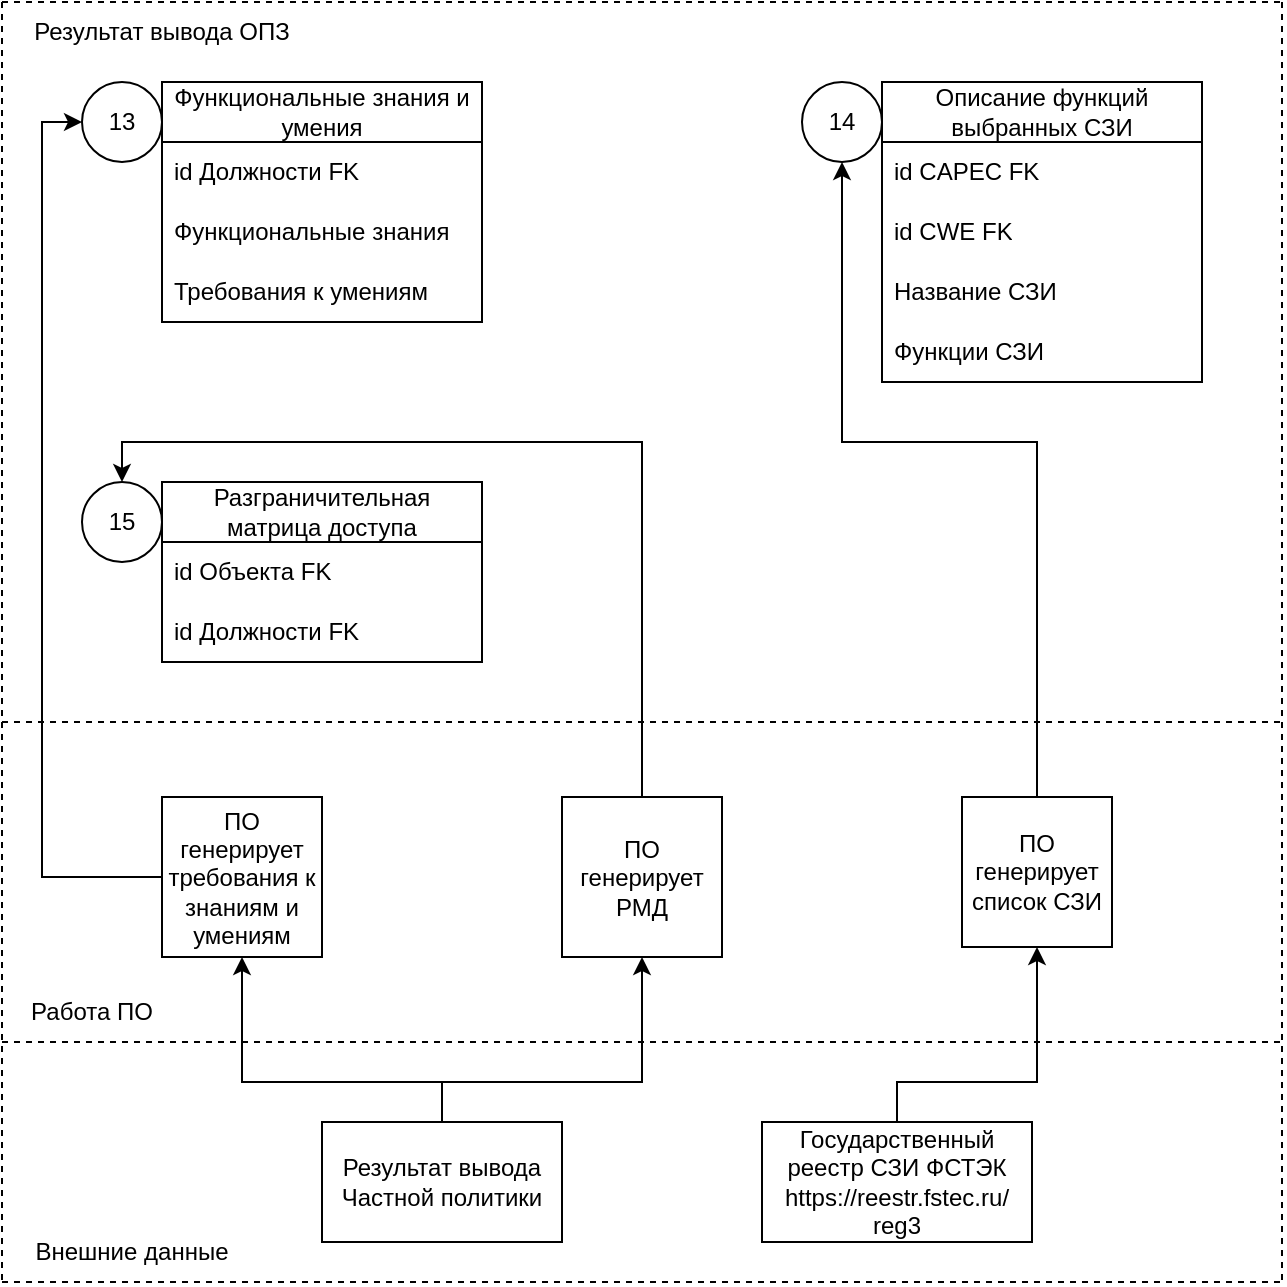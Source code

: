 <mxfile version="24.8.6">
  <diagram name="Страница — 1" id="ICKh0Rubx5kFhzMo8I9A">
    <mxGraphModel dx="1386" dy="783" grid="1" gridSize="10" guides="1" tooltips="1" connect="1" arrows="1" fold="1" page="1" pageScale="1" pageWidth="827" pageHeight="1169" math="0" shadow="0">
      <root>
        <mxCell id="0" />
        <mxCell id="1" parent="0" />
        <mxCell id="rjg_p7jUvO2MHr7AOark-2" value="" style="endArrow=none;dashed=1;html=1;rounded=0;" parent="1" edge="1">
          <mxGeometry width="50" height="50" relative="1" as="geometry">
            <mxPoint x="40" y="200" as="sourcePoint" />
            <mxPoint x="680" y="200" as="targetPoint" />
          </mxGeometry>
        </mxCell>
        <mxCell id="rjg_p7jUvO2MHr7AOark-3" value="" style="endArrow=none;dashed=1;html=1;rounded=0;" parent="1" edge="1">
          <mxGeometry width="50" height="50" relative="1" as="geometry">
            <mxPoint x="40" y="720" as="sourcePoint" />
            <mxPoint x="680" y="720" as="targetPoint" />
          </mxGeometry>
        </mxCell>
        <mxCell id="rjg_p7jUvO2MHr7AOark-4" value="" style="endArrow=none;dashed=1;html=1;rounded=0;" parent="1" edge="1">
          <mxGeometry width="50" height="50" relative="1" as="geometry">
            <mxPoint x="40" y="200" as="sourcePoint" />
            <mxPoint x="40" y="840" as="targetPoint" />
          </mxGeometry>
        </mxCell>
        <mxCell id="rjg_p7jUvO2MHr7AOark-5" value="" style="endArrow=none;dashed=1;html=1;rounded=0;" parent="1" edge="1">
          <mxGeometry width="50" height="50" relative="1" as="geometry">
            <mxPoint x="680" y="200" as="sourcePoint" />
            <mxPoint x="680" y="840" as="targetPoint" />
          </mxGeometry>
        </mxCell>
        <mxCell id="rjg_p7jUvO2MHr7AOark-25" value="Функциональные знания и умения" style="swimlane;fontStyle=0;childLayout=stackLayout;horizontal=1;startSize=30;horizontalStack=0;resizeParent=1;resizeParentMax=0;resizeLast=0;collapsible=1;marginBottom=0;whiteSpace=wrap;html=1;" parent="1" vertex="1">
          <mxGeometry x="120" y="240" width="160" height="120" as="geometry" />
        </mxCell>
        <mxCell id="rjg_p7jUvO2MHr7AOark-26" value="id Должности FK" style="text;strokeColor=none;fillColor=none;align=left;verticalAlign=middle;spacingLeft=4;spacingRight=4;overflow=hidden;points=[[0,0.5],[1,0.5]];portConstraint=eastwest;rotatable=0;whiteSpace=wrap;html=1;" parent="rjg_p7jUvO2MHr7AOark-25" vertex="1">
          <mxGeometry y="30" width="160" height="30" as="geometry" />
        </mxCell>
        <mxCell id="rjg_p7jUvO2MHr7AOark-27" value="Функциональные знания" style="text;strokeColor=none;fillColor=none;align=left;verticalAlign=middle;spacingLeft=4;spacingRight=4;overflow=hidden;points=[[0,0.5],[1,0.5]];portConstraint=eastwest;rotatable=0;whiteSpace=wrap;html=1;" parent="rjg_p7jUvO2MHr7AOark-25" vertex="1">
          <mxGeometry y="60" width="160" height="30" as="geometry" />
        </mxCell>
        <mxCell id="rjg_p7jUvO2MHr7AOark-28" value="Требования к умениям" style="text;strokeColor=none;fillColor=none;align=left;verticalAlign=middle;spacingLeft=4;spacingRight=4;overflow=hidden;points=[[0,0.5],[1,0.5]];portConstraint=eastwest;rotatable=0;whiteSpace=wrap;html=1;" parent="rjg_p7jUvO2MHr7AOark-25" vertex="1">
          <mxGeometry y="90" width="160" height="30" as="geometry" />
        </mxCell>
        <mxCell id="rjg_p7jUvO2MHr7AOark-29" value="Описание функций выбранных СЗИ" style="swimlane;fontStyle=0;childLayout=stackLayout;horizontal=1;startSize=30;horizontalStack=0;resizeParent=1;resizeParentMax=0;resizeLast=0;collapsible=1;marginBottom=0;whiteSpace=wrap;html=1;" parent="1" vertex="1">
          <mxGeometry x="480" y="240" width="160" height="150" as="geometry" />
        </mxCell>
        <mxCell id="rjg_p7jUvO2MHr7AOark-30" value="id CAPEC FK" style="text;strokeColor=none;fillColor=none;align=left;verticalAlign=middle;spacingLeft=4;spacingRight=4;overflow=hidden;points=[[0,0.5],[1,0.5]];portConstraint=eastwest;rotatable=0;whiteSpace=wrap;html=1;" parent="rjg_p7jUvO2MHr7AOark-29" vertex="1">
          <mxGeometry y="30" width="160" height="30" as="geometry" />
        </mxCell>
        <mxCell id="rjg_p7jUvO2MHr7AOark-31" value="id CWE FK" style="text;strokeColor=none;fillColor=none;align=left;verticalAlign=middle;spacingLeft=4;spacingRight=4;overflow=hidden;points=[[0,0.5],[1,0.5]];portConstraint=eastwest;rotatable=0;whiteSpace=wrap;html=1;" parent="rjg_p7jUvO2MHr7AOark-29" vertex="1">
          <mxGeometry y="60" width="160" height="30" as="geometry" />
        </mxCell>
        <mxCell id="rjg_p7jUvO2MHr7AOark-32" value="Название СЗИ" style="text;strokeColor=none;fillColor=none;align=left;verticalAlign=middle;spacingLeft=4;spacingRight=4;overflow=hidden;points=[[0,0.5],[1,0.5]];portConstraint=eastwest;rotatable=0;whiteSpace=wrap;html=1;" parent="rjg_p7jUvO2MHr7AOark-29" vertex="1">
          <mxGeometry y="90" width="160" height="30" as="geometry" />
        </mxCell>
        <mxCell id="A5OP5Wsb49NKZ3MXhjeG-15" value="Функции СЗИ" style="text;strokeColor=none;fillColor=none;align=left;verticalAlign=middle;spacingLeft=4;spacingRight=4;overflow=hidden;points=[[0,0.5],[1,0.5]];portConstraint=eastwest;rotatable=0;whiteSpace=wrap;html=1;" parent="rjg_p7jUvO2MHr7AOark-29" vertex="1">
          <mxGeometry y="120" width="160" height="30" as="geometry" />
        </mxCell>
        <mxCell id="rjg_p7jUvO2MHr7AOark-33" value="Разграничительная матрица доступа" style="swimlane;fontStyle=0;childLayout=stackLayout;horizontal=1;startSize=30;horizontalStack=0;resizeParent=1;resizeParentMax=0;resizeLast=0;collapsible=1;marginBottom=0;whiteSpace=wrap;html=1;" parent="1" vertex="1">
          <mxGeometry x="120" y="440" width="160" height="90" as="geometry" />
        </mxCell>
        <mxCell id="rjg_p7jUvO2MHr7AOark-34" value="id Объекта FK" style="text;strokeColor=none;fillColor=none;align=left;verticalAlign=middle;spacingLeft=4;spacingRight=4;overflow=hidden;points=[[0,0.5],[1,0.5]];portConstraint=eastwest;rotatable=0;whiteSpace=wrap;html=1;" parent="rjg_p7jUvO2MHr7AOark-33" vertex="1">
          <mxGeometry y="30" width="160" height="30" as="geometry" />
        </mxCell>
        <mxCell id="rjg_p7jUvO2MHr7AOark-35" value="id Должности FK" style="text;strokeColor=none;fillColor=none;align=left;verticalAlign=middle;spacingLeft=4;spacingRight=4;overflow=hidden;points=[[0,0.5],[1,0.5]];portConstraint=eastwest;rotatable=0;whiteSpace=wrap;html=1;" parent="rjg_p7jUvO2MHr7AOark-33" vertex="1">
          <mxGeometry y="60" width="160" height="30" as="geometry" />
        </mxCell>
        <mxCell id="32Z1vDWWWOsfgA5ii7ON-23" style="edgeStyle=orthogonalEdgeStyle;rounded=0;orthogonalLoop=1;jettySize=auto;html=1;exitX=0.5;exitY=0;exitDx=0;exitDy=0;entryX=0.5;entryY=1;entryDx=0;entryDy=0;" parent="1" source="Uabi27Ls0RjpIvT9uaum-6" target="cj-KoUkA17Is79wx5rCt-2" edge="1">
          <mxGeometry relative="1" as="geometry">
            <Array as="points">
              <mxPoint x="558" y="420" />
              <mxPoint x="460" y="420" />
            </Array>
          </mxGeometry>
        </mxCell>
        <mxCell id="Uabi27Ls0RjpIvT9uaum-6" value="ПО генерирует список СЗИ" style="whiteSpace=wrap;html=1;aspect=fixed;" parent="1" vertex="1">
          <mxGeometry x="520" y="597.5" width="75" height="75" as="geometry" />
        </mxCell>
        <mxCell id="cj-KoUkA17Is79wx5rCt-1" value="13" style="ellipse;whiteSpace=wrap;html=1;aspect=fixed;" parent="1" vertex="1">
          <mxGeometry x="80" y="240" width="40" height="40" as="geometry" />
        </mxCell>
        <mxCell id="cj-KoUkA17Is79wx5rCt-2" value="14" style="ellipse;whiteSpace=wrap;html=1;aspect=fixed;" parent="1" vertex="1">
          <mxGeometry x="440" y="240" width="40" height="40" as="geometry" />
        </mxCell>
        <mxCell id="cj-KoUkA17Is79wx5rCt-3" value="15" style="ellipse;whiteSpace=wrap;html=1;aspect=fixed;" parent="1" vertex="1">
          <mxGeometry x="80" y="440" width="40" height="40" as="geometry" />
        </mxCell>
        <mxCell id="32Z1vDWWWOsfgA5ii7ON-5" style="edgeStyle=orthogonalEdgeStyle;rounded=0;orthogonalLoop=1;jettySize=auto;html=1;exitX=0.5;exitY=0;exitDx=0;exitDy=0;entryX=0.5;entryY=0;entryDx=0;entryDy=0;" parent="1" source="cj-KoUkA17Is79wx5rCt-20" target="cj-KoUkA17Is79wx5rCt-3" edge="1">
          <mxGeometry relative="1" as="geometry" />
        </mxCell>
        <mxCell id="cj-KoUkA17Is79wx5rCt-20" value="ПО генерирует РМД" style="whiteSpace=wrap;html=1;aspect=fixed;" parent="1" vertex="1">
          <mxGeometry x="320" y="597.5" width="80" height="80" as="geometry" />
        </mxCell>
        <mxCell id="32Z1vDWWWOsfgA5ii7ON-20" style="edgeStyle=orthogonalEdgeStyle;rounded=0;orthogonalLoop=1;jettySize=auto;html=1;exitX=0.5;exitY=0;exitDx=0;exitDy=0;entryX=0.5;entryY=1;entryDx=0;entryDy=0;" parent="1" source="32Z1vDWWWOsfgA5ii7ON-1" target="32Z1vDWWWOsfgA5ii7ON-3" edge="1">
          <mxGeometry relative="1" as="geometry">
            <Array as="points">
              <mxPoint x="260" y="740" />
              <mxPoint x="160" y="740" />
            </Array>
          </mxGeometry>
        </mxCell>
        <mxCell id="32Z1vDWWWOsfgA5ii7ON-21" style="edgeStyle=orthogonalEdgeStyle;rounded=0;orthogonalLoop=1;jettySize=auto;html=1;exitX=0.5;exitY=0;exitDx=0;exitDy=0;entryX=0.5;entryY=1;entryDx=0;entryDy=0;" parent="1" source="32Z1vDWWWOsfgA5ii7ON-1" target="cj-KoUkA17Is79wx5rCt-20" edge="1">
          <mxGeometry relative="1" as="geometry">
            <Array as="points">
              <mxPoint x="260" y="740" />
              <mxPoint x="360" y="740" />
            </Array>
          </mxGeometry>
        </mxCell>
        <mxCell id="32Z1vDWWWOsfgA5ii7ON-1" value="Результат вывода Частной политики" style="rounded=0;whiteSpace=wrap;html=1;" parent="1" vertex="1">
          <mxGeometry x="200" y="760" width="120" height="60" as="geometry" />
        </mxCell>
        <mxCell id="32Z1vDWWWOsfgA5ii7ON-17" style="edgeStyle=orthogonalEdgeStyle;rounded=0;orthogonalLoop=1;jettySize=auto;html=1;exitX=0.5;exitY=0;exitDx=0;exitDy=0;entryX=0.5;entryY=1;entryDx=0;entryDy=0;" parent="1" source="32Z1vDWWWOsfgA5ii7ON-2" target="Uabi27Ls0RjpIvT9uaum-6" edge="1">
          <mxGeometry relative="1" as="geometry">
            <Array as="points">
              <mxPoint x="488" y="740" />
              <mxPoint x="558" y="740" />
            </Array>
          </mxGeometry>
        </mxCell>
        <mxCell id="32Z1vDWWWOsfgA5ii7ON-2" value="Государственный реестр СЗИ ФСТЭК&lt;br&gt;https://reestr.&lt;span style=&quot;background-color: initial;&quot;&gt;fstec.ru/&lt;/span&gt;&lt;div&gt;&lt;span style=&quot;background-color: initial;&quot;&gt;reg3&lt;/span&gt;&lt;/div&gt;" style="rounded=0;whiteSpace=wrap;html=1;" parent="1" vertex="1">
          <mxGeometry x="420" y="760" width="135" height="60" as="geometry" />
        </mxCell>
        <mxCell id="SXsl_M8Wcbib6Ql9YIA1-1" style="edgeStyle=orthogonalEdgeStyle;rounded=0;orthogonalLoop=1;jettySize=auto;html=1;exitX=0;exitY=0.5;exitDx=0;exitDy=0;entryX=0;entryY=0.5;entryDx=0;entryDy=0;" edge="1" parent="1" source="32Z1vDWWWOsfgA5ii7ON-3" target="cj-KoUkA17Is79wx5rCt-1">
          <mxGeometry relative="1" as="geometry" />
        </mxCell>
        <mxCell id="32Z1vDWWWOsfgA5ii7ON-3" value="ПО генерирует требования к знаниям и умениям" style="whiteSpace=wrap;html=1;aspect=fixed;" parent="1" vertex="1">
          <mxGeometry x="120" y="597.5" width="80" height="80" as="geometry" />
        </mxCell>
        <mxCell id="32Z1vDWWWOsfgA5ii7ON-7" value="" style="endArrow=none;dashed=1;html=1;rounded=0;" parent="1" edge="1">
          <mxGeometry width="50" height="50" relative="1" as="geometry">
            <mxPoint x="40" y="560" as="sourcePoint" />
            <mxPoint x="680" y="560" as="targetPoint" />
          </mxGeometry>
        </mxCell>
        <mxCell id="32Z1vDWWWOsfgA5ii7ON-8" value="" style="endArrow=none;dashed=1;html=1;rounded=0;" parent="1" edge="1">
          <mxGeometry width="50" height="50" relative="1" as="geometry">
            <mxPoint x="40" y="840" as="sourcePoint" />
            <mxPoint x="680" y="840" as="targetPoint" />
          </mxGeometry>
        </mxCell>
        <mxCell id="32Z1vDWWWOsfgA5ii7ON-14" value="Результат вывода ОПЗ" style="text;html=1;align=center;verticalAlign=middle;whiteSpace=wrap;rounded=0;" parent="1" vertex="1">
          <mxGeometry x="40" y="200" width="160" height="30" as="geometry" />
        </mxCell>
        <mxCell id="32Z1vDWWWOsfgA5ii7ON-15" value="Работа ПО" style="text;html=1;align=center;verticalAlign=middle;whiteSpace=wrap;rounded=0;" parent="1" vertex="1">
          <mxGeometry x="40" y="690" width="90" height="30" as="geometry" />
        </mxCell>
        <mxCell id="32Z1vDWWWOsfgA5ii7ON-22" value="Внешние данные" style="text;html=1;align=center;verticalAlign=middle;whiteSpace=wrap;rounded=0;" parent="1" vertex="1">
          <mxGeometry x="40" y="810" width="130" height="30" as="geometry" />
        </mxCell>
      </root>
    </mxGraphModel>
  </diagram>
</mxfile>
